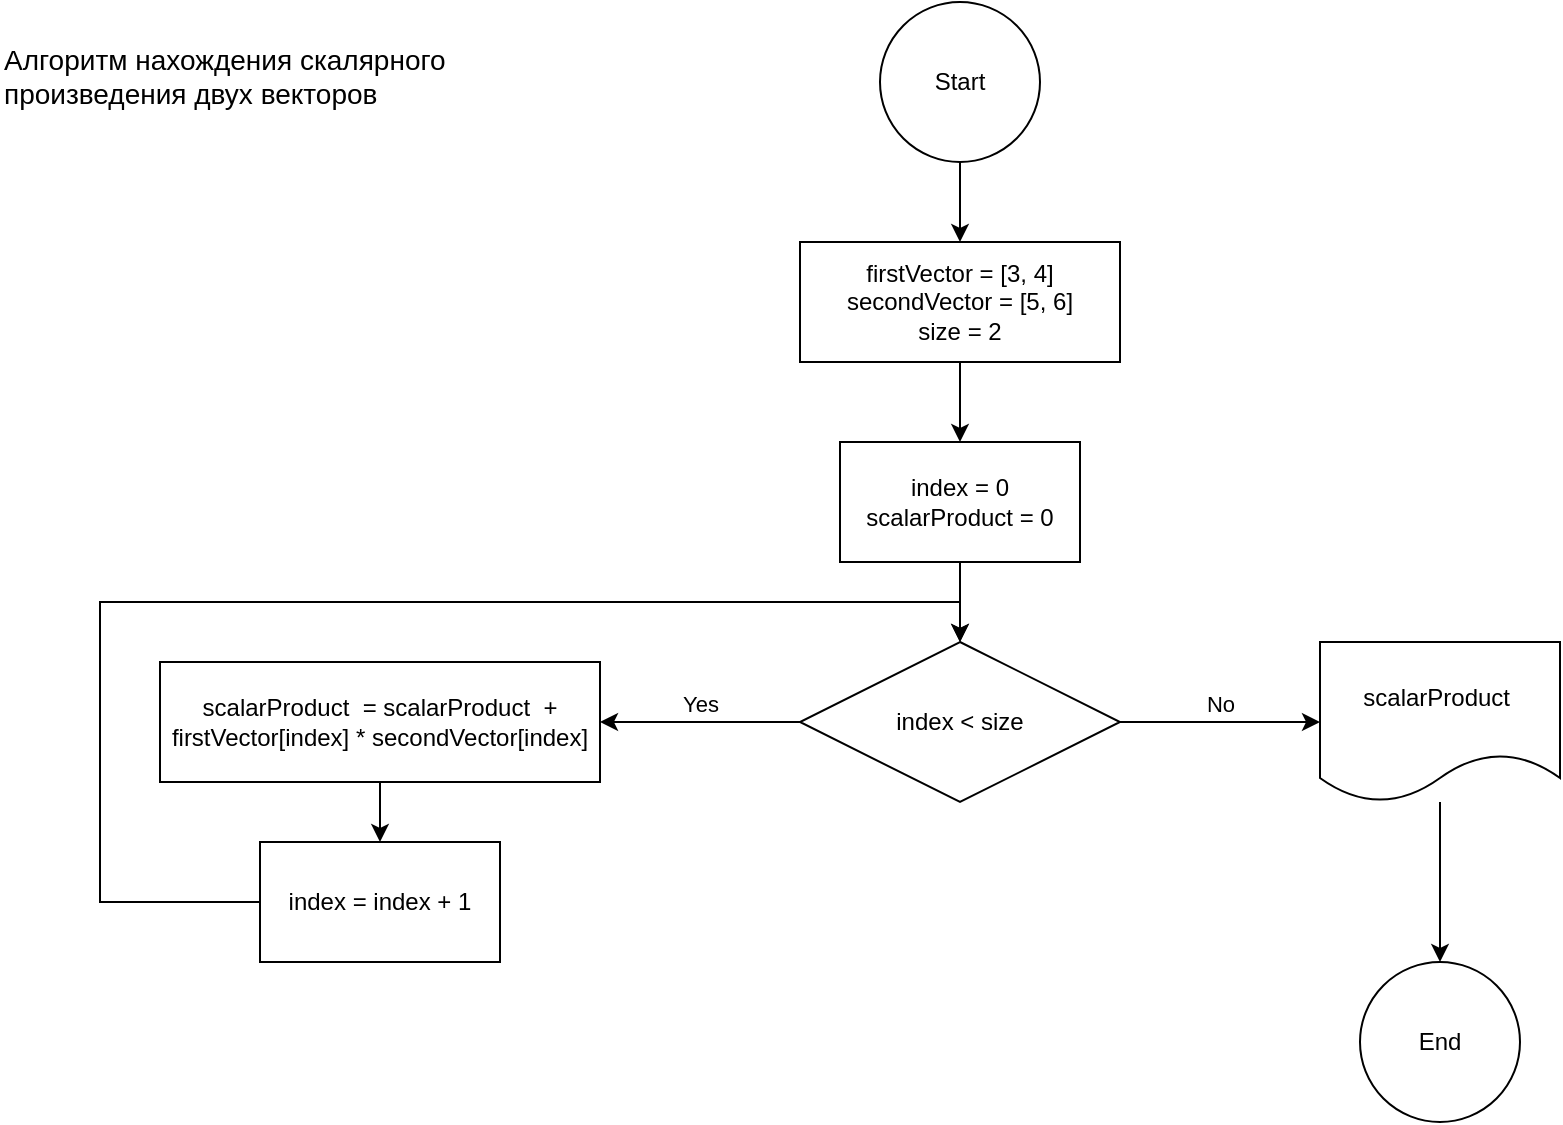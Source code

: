 <mxfile version="22.0.4" type="device">
  <diagram name="Страница — 1" id="QUHNNN9SJuGW9o2rFol6">
    <mxGraphModel dx="1434" dy="764" grid="1" gridSize="10" guides="1" tooltips="1" connect="1" arrows="1" fold="1" page="1" pageScale="1" pageWidth="827" pageHeight="1169" math="0" shadow="0">
      <root>
        <mxCell id="0" />
        <mxCell id="1" parent="0" />
        <mxCell id="8iBYdiuawHTZnpX_c4EL-6" value="" style="edgeStyle=orthogonalEdgeStyle;rounded=0;orthogonalLoop=1;jettySize=auto;html=1;" edge="1" parent="1" source="8iBYdiuawHTZnpX_c4EL-1" target="8iBYdiuawHTZnpX_c4EL-5">
          <mxGeometry relative="1" as="geometry" />
        </mxCell>
        <mxCell id="8iBYdiuawHTZnpX_c4EL-1" value="Start" style="ellipse;whiteSpace=wrap;html=1;aspect=fixed;" vertex="1" parent="1">
          <mxGeometry x="440" width="80" height="80" as="geometry" />
        </mxCell>
        <mxCell id="8iBYdiuawHTZnpX_c4EL-3" value="&lt;p class=&quot;MsoNormal&quot; style=&quot;font-size: 14px;&quot;&gt;Алгоритм нахождения скалярного&#xa;произведения двух векторов&lt;/p&gt;" style="text;whiteSpace=wrap;html=1;fontSize=14;" vertex="1" parent="1">
          <mxGeometry width="260" height="80" as="geometry" />
        </mxCell>
        <mxCell id="8iBYdiuawHTZnpX_c4EL-8" value="" style="edgeStyle=orthogonalEdgeStyle;rounded=0;orthogonalLoop=1;jettySize=auto;html=1;" edge="1" parent="1" source="8iBYdiuawHTZnpX_c4EL-5" target="8iBYdiuawHTZnpX_c4EL-7">
          <mxGeometry relative="1" as="geometry" />
        </mxCell>
        <mxCell id="8iBYdiuawHTZnpX_c4EL-5" value="firstVector = [3, 4]&lt;br&gt;secondVector = [5, 6]&lt;br&gt;size = 2" style="rounded=0;whiteSpace=wrap;html=1;" vertex="1" parent="1">
          <mxGeometry x="400" y="120" width="160" height="60" as="geometry" />
        </mxCell>
        <mxCell id="8iBYdiuawHTZnpX_c4EL-10" value="" style="edgeStyle=orthogonalEdgeStyle;rounded=0;orthogonalLoop=1;jettySize=auto;html=1;" edge="1" parent="1" source="8iBYdiuawHTZnpX_c4EL-7" target="8iBYdiuawHTZnpX_c4EL-9">
          <mxGeometry relative="1" as="geometry" />
        </mxCell>
        <mxCell id="8iBYdiuawHTZnpX_c4EL-7" value="index = 0&lt;br&gt;scalarProduct = 0" style="whiteSpace=wrap;html=1;rounded=0;" vertex="1" parent="1">
          <mxGeometry x="420" y="220" width="120" height="60" as="geometry" />
        </mxCell>
        <mxCell id="8iBYdiuawHTZnpX_c4EL-12" value="" style="edgeStyle=orthogonalEdgeStyle;rounded=0;orthogonalLoop=1;jettySize=auto;html=1;" edge="1" parent="1" source="8iBYdiuawHTZnpX_c4EL-9" target="8iBYdiuawHTZnpX_c4EL-11">
          <mxGeometry relative="1" as="geometry" />
        </mxCell>
        <mxCell id="8iBYdiuawHTZnpX_c4EL-13" value="Yes" style="edgeLabel;html=1;align=center;verticalAlign=middle;resizable=0;points=[];" vertex="1" connectable="0" parent="8iBYdiuawHTZnpX_c4EL-12">
          <mxGeometry y="1" relative="1" as="geometry">
            <mxPoint y="-10" as="offset" />
          </mxGeometry>
        </mxCell>
        <mxCell id="8iBYdiuawHTZnpX_c4EL-19" value="" style="edgeStyle=orthogonalEdgeStyle;rounded=0;orthogonalLoop=1;jettySize=auto;html=1;" edge="1" parent="1" source="8iBYdiuawHTZnpX_c4EL-9" target="8iBYdiuawHTZnpX_c4EL-18">
          <mxGeometry relative="1" as="geometry" />
        </mxCell>
        <mxCell id="8iBYdiuawHTZnpX_c4EL-20" value="No" style="edgeLabel;html=1;align=center;verticalAlign=middle;resizable=0;points=[];" vertex="1" connectable="0" parent="8iBYdiuawHTZnpX_c4EL-19">
          <mxGeometry y="2" relative="1" as="geometry">
            <mxPoint y="-7" as="offset" />
          </mxGeometry>
        </mxCell>
        <mxCell id="8iBYdiuawHTZnpX_c4EL-9" value="index &amp;lt; size" style="rhombus;whiteSpace=wrap;html=1;rounded=0;" vertex="1" parent="1">
          <mxGeometry x="400" y="320" width="160" height="80" as="geometry" />
        </mxCell>
        <mxCell id="8iBYdiuawHTZnpX_c4EL-16" value="" style="edgeStyle=orthogonalEdgeStyle;rounded=0;orthogonalLoop=1;jettySize=auto;html=1;" edge="1" parent="1" source="8iBYdiuawHTZnpX_c4EL-11" target="8iBYdiuawHTZnpX_c4EL-15">
          <mxGeometry relative="1" as="geometry" />
        </mxCell>
        <mxCell id="8iBYdiuawHTZnpX_c4EL-11" value="scalarProduct&amp;nbsp; = scalarProduct&amp;nbsp; + firstVector[index] * secondVector[index]" style="whiteSpace=wrap;html=1;rounded=0;" vertex="1" parent="1">
          <mxGeometry x="80" y="330" width="220" height="60" as="geometry" />
        </mxCell>
        <mxCell id="8iBYdiuawHTZnpX_c4EL-17" style="edgeStyle=orthogonalEdgeStyle;rounded=0;orthogonalLoop=1;jettySize=auto;html=1;entryX=0.5;entryY=0;entryDx=0;entryDy=0;" edge="1" parent="1" source="8iBYdiuawHTZnpX_c4EL-15" target="8iBYdiuawHTZnpX_c4EL-9">
          <mxGeometry relative="1" as="geometry">
            <Array as="points">
              <mxPoint x="50" y="450" />
              <mxPoint x="50" y="300" />
              <mxPoint x="480" y="300" />
            </Array>
          </mxGeometry>
        </mxCell>
        <mxCell id="8iBYdiuawHTZnpX_c4EL-15" value="index = index + 1" style="whiteSpace=wrap;html=1;rounded=0;" vertex="1" parent="1">
          <mxGeometry x="130" y="420" width="120" height="60" as="geometry" />
        </mxCell>
        <mxCell id="8iBYdiuawHTZnpX_c4EL-22" value="" style="edgeStyle=orthogonalEdgeStyle;rounded=0;orthogonalLoop=1;jettySize=auto;html=1;" edge="1" parent="1" source="8iBYdiuawHTZnpX_c4EL-18" target="8iBYdiuawHTZnpX_c4EL-21">
          <mxGeometry relative="1" as="geometry" />
        </mxCell>
        <mxCell id="8iBYdiuawHTZnpX_c4EL-18" value="scalarProduct&amp;nbsp;" style="shape=document;whiteSpace=wrap;html=1;boundedLbl=1;rounded=0;" vertex="1" parent="1">
          <mxGeometry x="660" y="320" width="120" height="80" as="geometry" />
        </mxCell>
        <mxCell id="8iBYdiuawHTZnpX_c4EL-21" value="End" style="ellipse;whiteSpace=wrap;html=1;rounded=0;" vertex="1" parent="1">
          <mxGeometry x="680" y="480" width="80" height="80" as="geometry" />
        </mxCell>
      </root>
    </mxGraphModel>
  </diagram>
</mxfile>
